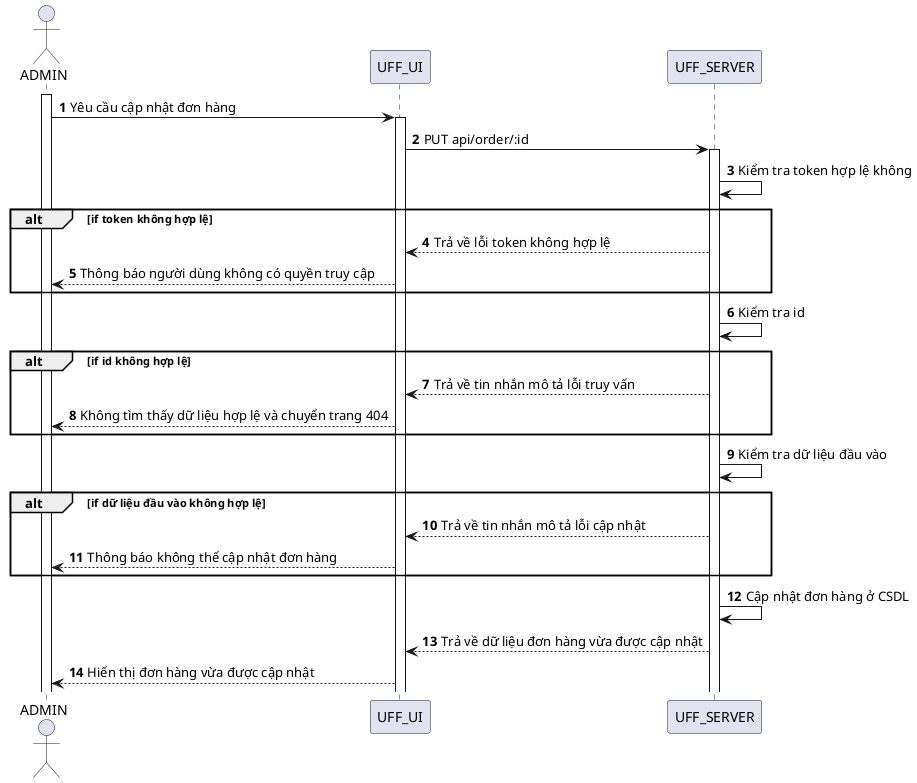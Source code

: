 @startuml
autonumber
actor ADMIN

activate ADMIN

ADMIN -> UFF_UI: Yêu cầu cập nhật đơn hàng
activate UFF_UI

UFF_UI -> UFF_SERVER: PUT api/order/:id
activate UFF_SERVER

UFF_SERVER -> UFF_SERVER: Kiểm tra token hợp lệ không

alt if token không hợp lệ
UFF_SERVER --> UFF_UI: Trả về lỗi token không hợp lệ
UFF_UI --> ADMIN: Thông báo người dùng không có quyền truy cập
end

UFF_SERVER -> UFF_SERVER: Kiểm tra id

alt if id không hợp lệ
UFF_SERVER --> UFF_UI: Trả về tin nhắn mô tả lỗi truy vấn
UFF_UI --> ADMIN: Không tìm thấy dữ liệu hợp lệ và chuyển trang 404
end

UFF_SERVER -> UFF_SERVER: Kiểm tra dữ liệu đầu vào

alt if dữ liệu đầu vào không hợp lệ
UFF_SERVER --> UFF_UI: Trả về tin nhắn mô tả lỗi cập nhật
UFF_UI --> ADMIN: Thông báo không thể cập nhật đơn hàng
end



UFF_SERVER->UFF_SERVER: Cập nhật đơn hàng ở CSDL
UFF_SERVER --> UFF_UI: Trả về dữ liệu đơn hàng vừa được cập nhật
UFF_UI --> ADMIN: Hiển thị đơn hàng vừa được cập nhật 


@enduml